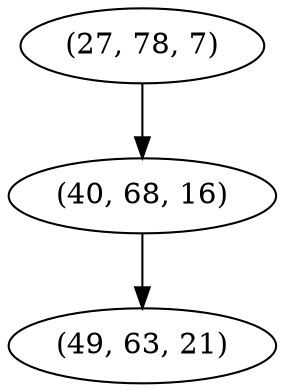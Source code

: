 digraph tree {
    "(27, 78, 7)";
    "(40, 68, 16)";
    "(49, 63, 21)";
    "(27, 78, 7)" -> "(40, 68, 16)";
    "(40, 68, 16)" -> "(49, 63, 21)";
}
